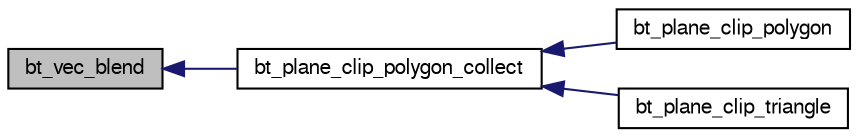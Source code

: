 digraph G
{
  bgcolor="transparent";
  edge [fontname="FreeSans",fontsize=10,labelfontname="FreeSans",labelfontsize=10];
  node [fontname="FreeSans",fontsize=10,shape=record];
  rankdir=LR;
  Node1 [label="bt_vec_blend",height=0.2,width=0.4,color="black", fillcolor="grey75", style="filled" fontcolor="black"];
  Node1 -> Node2 [dir=back,color="midnightblue",fontsize=10,style="solid"];
  Node2 [label="bt_plane_clip_polygon_collect",height=0.2,width=0.4,color="black",URL="$bt_clip_polygon_8h.html#5d0b14854a98ea3902f6c914a292f83d",tooltip="This function calcs the distance from a 3D plane."];
  Node2 -> Node3 [dir=back,color="midnightblue",fontsize=10,style="solid"];
  Node3 [label="bt_plane_clip_polygon",height=0.2,width=0.4,color="black",URL="$bt_clip_polygon_8h.html#afbc2084e879509f77c833957061ba5c",tooltip="Clips a polygon by a plane."];
  Node2 -> Node4 [dir=back,color="midnightblue",fontsize=10,style="solid"];
  Node4 [label="bt_plane_clip_triangle",height=0.2,width=0.4,color="black",URL="$bt_clip_polygon_8h.html#42c9a19345a31093d177bde5692d39e9",tooltip="Clips a polygon by a plane."];
}
